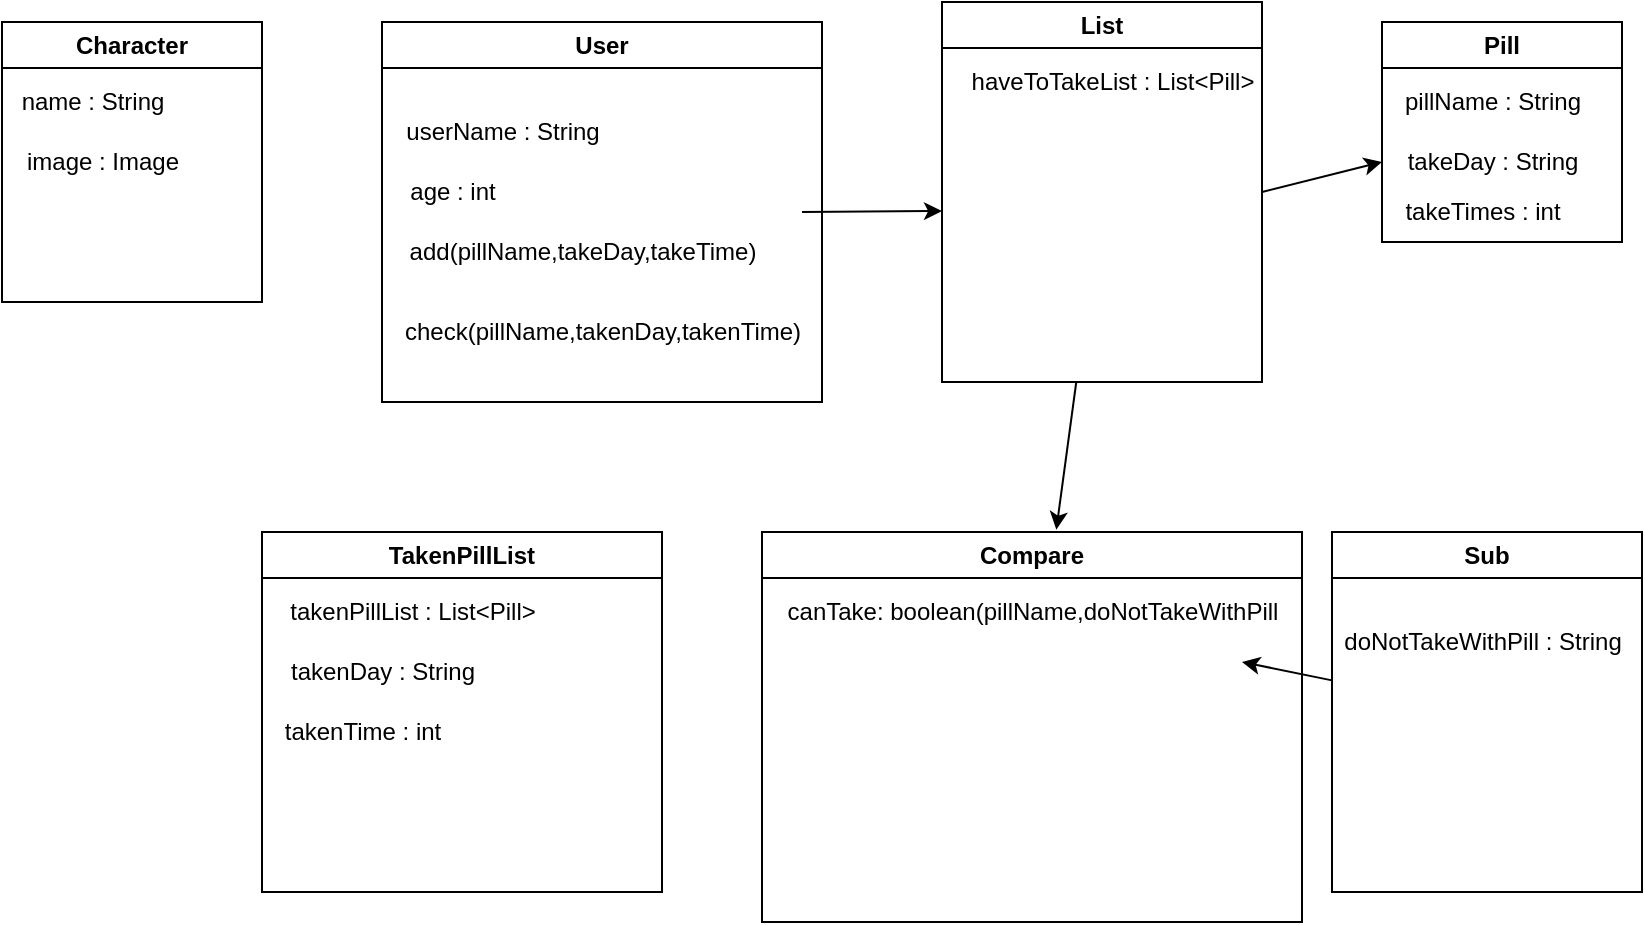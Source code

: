 <mxfile version="21.0.8" type="github"><diagram name="페이지-1" id="qTSlHhUMpcRwhkyiZSeq"><mxGraphModel dx="934" dy="511" grid="1" gridSize="10" guides="1" tooltips="1" connect="1" arrows="1" fold="1" page="1" pageScale="1" pageWidth="850" pageHeight="1100" math="0" shadow="0"><root><mxCell id="0"/><mxCell id="1" parent="0"/><mxCell id="JX5-BPyrwFyZwVChsBeJ-1" value="Character" style="swimlane;whiteSpace=wrap;html=1;" vertex="1" parent="1"><mxGeometry x="30" y="20" width="130" height="140" as="geometry"/></mxCell><mxCell id="JX5-BPyrwFyZwVChsBeJ-3" value="name : String" style="text;html=1;align=center;verticalAlign=middle;resizable=0;points=[];autosize=1;strokeColor=none;fillColor=none;" vertex="1" parent="JX5-BPyrwFyZwVChsBeJ-1"><mxGeometry y="25" width="90" height="30" as="geometry"/></mxCell><mxCell id="JX5-BPyrwFyZwVChsBeJ-6" value="image : Image" style="text;html=1;align=center;verticalAlign=middle;resizable=0;points=[];autosize=1;strokeColor=none;fillColor=none;" vertex="1" parent="JX5-BPyrwFyZwVChsBeJ-1"><mxGeometry y="55" width="100" height="30" as="geometry"/></mxCell><mxCell id="JX5-BPyrwFyZwVChsBeJ-7" value="User" style="swimlane;whiteSpace=wrap;html=1;" vertex="1" parent="1"><mxGeometry x="220" y="20" width="220" height="190" as="geometry"/></mxCell><mxCell id="JX5-BPyrwFyZwVChsBeJ-8" value="userName : String" style="text;html=1;align=center;verticalAlign=middle;resizable=0;points=[];autosize=1;strokeColor=none;fillColor=none;" vertex="1" parent="JX5-BPyrwFyZwVChsBeJ-7"><mxGeometry y="40" width="120" height="30" as="geometry"/></mxCell><mxCell id="JX5-BPyrwFyZwVChsBeJ-10" value="age : int" style="text;html=1;align=center;verticalAlign=middle;resizable=0;points=[];autosize=1;strokeColor=none;fillColor=none;" vertex="1" parent="JX5-BPyrwFyZwVChsBeJ-7"><mxGeometry y="70" width="70" height="30" as="geometry"/></mxCell><mxCell id="JX5-BPyrwFyZwVChsBeJ-30" value="add(pillName,takeDay,takeTime)" style="text;html=1;align=center;verticalAlign=middle;resizable=0;points=[];autosize=1;strokeColor=none;fillColor=none;" vertex="1" parent="JX5-BPyrwFyZwVChsBeJ-7"><mxGeometry y="100" width="200" height="30" as="geometry"/></mxCell><mxCell id="JX5-BPyrwFyZwVChsBeJ-48" value="check(pillName,takenDay,takenTime)" style="text;html=1;align=center;verticalAlign=middle;resizable=0;points=[];autosize=1;strokeColor=none;fillColor=none;" vertex="1" parent="JX5-BPyrwFyZwVChsBeJ-7"><mxGeometry y="140" width="220" height="30" as="geometry"/></mxCell><mxCell id="JX5-BPyrwFyZwVChsBeJ-40" style="edgeStyle=none;rounded=0;orthogonalLoop=1;jettySize=auto;html=1;exitX=1;exitY=0.5;exitDx=0;exitDy=0;" edge="1" parent="1" source="JX5-BPyrwFyZwVChsBeJ-15" target="JX5-BPyrwFyZwVChsBeJ-11"><mxGeometry relative="1" as="geometry"/></mxCell><mxCell id="JX5-BPyrwFyZwVChsBeJ-43" value="" style="edgeStyle=none;rounded=0;orthogonalLoop=1;jettySize=auto;html=1;entryX=0.545;entryY=-0.006;entryDx=0;entryDy=0;entryPerimeter=0;" edge="1" parent="1" source="JX5-BPyrwFyZwVChsBeJ-15" target="JX5-BPyrwFyZwVChsBeJ-28"><mxGeometry relative="1" as="geometry"/></mxCell><mxCell id="JX5-BPyrwFyZwVChsBeJ-15" value="List" style="swimlane;whiteSpace=wrap;html=1;" vertex="1" parent="1"><mxGeometry x="500" y="10" width="160" height="190" as="geometry"/></mxCell><mxCell id="JX5-BPyrwFyZwVChsBeJ-18" value="haveToTakeList : List&amp;lt;Pill&amp;gt;" style="text;html=1;align=center;verticalAlign=middle;resizable=0;points=[];autosize=1;strokeColor=none;fillColor=none;" vertex="1" parent="JX5-BPyrwFyZwVChsBeJ-15"><mxGeometry x="5" y="25" width="160" height="30" as="geometry"/></mxCell><mxCell id="JX5-BPyrwFyZwVChsBeJ-20" value="TakenPillList" style="swimlane;whiteSpace=wrap;html=1;startSize=23;" vertex="1" parent="1"><mxGeometry x="160" y="275" width="200" height="180" as="geometry"/></mxCell><mxCell id="JX5-BPyrwFyZwVChsBeJ-21" value="takenPillList : List&amp;lt;Pill&amp;gt;" style="text;html=1;align=center;verticalAlign=middle;resizable=0;points=[];autosize=1;strokeColor=none;fillColor=none;" vertex="1" parent="JX5-BPyrwFyZwVChsBeJ-20"><mxGeometry y="25" width="150" height="30" as="geometry"/></mxCell><mxCell id="JX5-BPyrwFyZwVChsBeJ-22" value="takenDay : String" style="text;html=1;align=center;verticalAlign=middle;resizable=0;points=[];autosize=1;strokeColor=none;fillColor=none;" vertex="1" parent="JX5-BPyrwFyZwVChsBeJ-20"><mxGeometry y="55" width="120" height="30" as="geometry"/></mxCell><mxCell id="JX5-BPyrwFyZwVChsBeJ-23" value="takenTime : int" style="text;html=1;align=center;verticalAlign=middle;resizable=0;points=[];autosize=1;strokeColor=none;fillColor=none;" vertex="1" parent="JX5-BPyrwFyZwVChsBeJ-20"><mxGeometry y="85" width="100" height="30" as="geometry"/></mxCell><mxCell id="JX5-BPyrwFyZwVChsBeJ-47" value="" style="edgeStyle=none;rounded=0;orthogonalLoop=1;jettySize=auto;html=1;" edge="1" parent="1" source="JX5-BPyrwFyZwVChsBeJ-24"><mxGeometry relative="1" as="geometry"><mxPoint x="650" y="340" as="targetPoint"/></mxGeometry></mxCell><mxCell id="JX5-BPyrwFyZwVChsBeJ-24" value="Sub" style="swimlane;whiteSpace=wrap;html=1;" vertex="1" parent="1"><mxGeometry x="695" y="275" width="155" height="180" as="geometry"/></mxCell><mxCell id="JX5-BPyrwFyZwVChsBeJ-25" value="doNotTakeWithPill : String" style="text;html=1;align=center;verticalAlign=middle;resizable=0;points=[];autosize=1;strokeColor=none;fillColor=none;" vertex="1" parent="JX5-BPyrwFyZwVChsBeJ-24"><mxGeometry x="-5" y="40" width="160" height="30" as="geometry"/></mxCell><mxCell id="JX5-BPyrwFyZwVChsBeJ-28" value="Compare" style="swimlane;whiteSpace=wrap;html=1;" vertex="1" parent="1"><mxGeometry x="410" y="275" width="270" height="195" as="geometry"/></mxCell><mxCell id="JX5-BPyrwFyZwVChsBeJ-29" value="canTake: boolean(pillName,doNotTakeWithPill" style="text;html=1;align=center;verticalAlign=middle;resizable=0;points=[];autosize=1;strokeColor=none;fillColor=none;" vertex="1" parent="JX5-BPyrwFyZwVChsBeJ-28"><mxGeometry y="25" width="270" height="30" as="geometry"/></mxCell><mxCell id="JX5-BPyrwFyZwVChsBeJ-32" value="" style="edgeStyle=none;orthogonalLoop=1;jettySize=auto;html=1;rounded=0;" edge="1" parent="1"><mxGeometry width="100" relative="1" as="geometry"><mxPoint x="430" y="115" as="sourcePoint"/><mxPoint x="500" y="114.5" as="targetPoint"/><Array as="points"/></mxGeometry></mxCell><mxCell id="JX5-BPyrwFyZwVChsBeJ-11" value="Pill" style="swimlane;whiteSpace=wrap;html=1;" vertex="1" parent="1"><mxGeometry x="720" y="20" width="120" height="110" as="geometry"/></mxCell><mxCell id="JX5-BPyrwFyZwVChsBeJ-12" value="pillName : String" style="text;html=1;align=center;verticalAlign=middle;resizable=0;points=[];autosize=1;strokeColor=none;fillColor=none;" vertex="1" parent="JX5-BPyrwFyZwVChsBeJ-11"><mxGeometry y="25" width="110" height="30" as="geometry"/></mxCell><mxCell id="JX5-BPyrwFyZwVChsBeJ-13" value="takeDay : String" style="text;html=1;align=center;verticalAlign=middle;resizable=0;points=[];autosize=1;strokeColor=none;fillColor=none;" vertex="1" parent="JX5-BPyrwFyZwVChsBeJ-11"><mxGeometry y="55" width="110" height="30" as="geometry"/></mxCell><mxCell id="JX5-BPyrwFyZwVChsBeJ-14" value="takeTimes : int" style="text;html=1;align=center;verticalAlign=middle;resizable=0;points=[];autosize=1;strokeColor=none;fillColor=none;" vertex="1" parent="JX5-BPyrwFyZwVChsBeJ-11"><mxGeometry y="80" width="100" height="30" as="geometry"/></mxCell></root></mxGraphModel></diagram></mxfile>